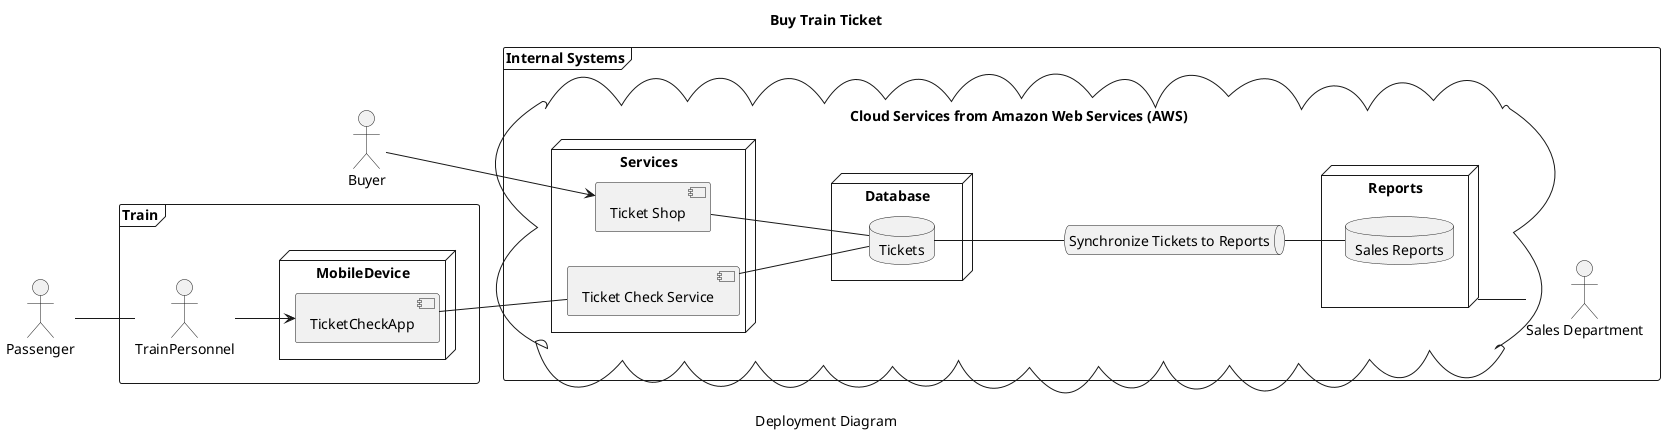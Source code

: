 @startuml
left to right direction
title "Buy Train Ticket"
caption "Deployment Diagram"

actor Buyer

frame "Internal Systems"{
	actor :Sales Department: as SalesDept
	cloud "Cloud Services from Amazon Web Services (AWS)"{
		node "Services"{
			component "Ticket Shop" as TicketShop
			component "Ticket Check Service" as TicketCheckService
		}
		node "Database"{
			database Tickets as TicketsDb
		}
		queue "Synchronize Tickets to Reports" as SyncQueue
		node "Reports"{
			database "Sales Reports" as ReportsDb
		}
	}
}
frame "Train"{
	node MobileDevice{
		component TicketCheckApp
	}
	actor :TrainPersonnel: as TrainPersonnel
}

Buyer --> TicketShop
TicketShop -- TicketsDb
TicketsDb -- SyncQueue
SyncQueue -- ReportsDb
Reports -- SalesDept
TrainPersonnel --> TicketCheckApp
TicketCheckApp -- TicketCheckService
TicketCheckService -- TicketsDb
:Passenger: -- TrainPersonnel
@enduml
